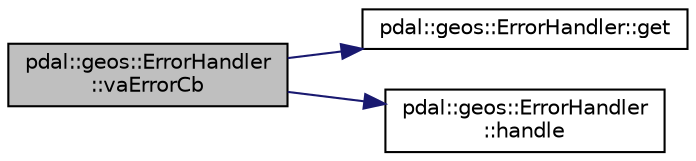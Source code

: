 digraph "pdal::geos::ErrorHandler::vaErrorCb"
{
  edge [fontname="Helvetica",fontsize="10",labelfontname="Helvetica",labelfontsize="10"];
  node [fontname="Helvetica",fontsize="10",shape=record];
  rankdir="LR";
  Node1 [label="pdal::geos::ErrorHandler\l::vaErrorCb",height=0.2,width=0.4,color="black", fillcolor="grey75", style="filled", fontcolor="black"];
  Node1 -> Node2 [color="midnightblue",fontsize="10",style="solid",fontname="Helvetica"];
  Node2 [label="pdal::geos::ErrorHandler::get",height=0.2,width=0.4,color="black", fillcolor="white", style="filled",URL="$classpdal_1_1geos_1_1ErrorHandler.html#a62f183a3f404d605dc451c99d1e4636c"];
  Node1 -> Node3 [color="midnightblue",fontsize="10",style="solid",fontname="Helvetica"];
  Node3 [label="pdal::geos::ErrorHandler\l::handle",height=0.2,width=0.4,color="black", fillcolor="white", style="filled",URL="$classpdal_1_1geos_1_1ErrorHandler.html#a5863d0ea0a286587f0954df8faf08420"];
}
